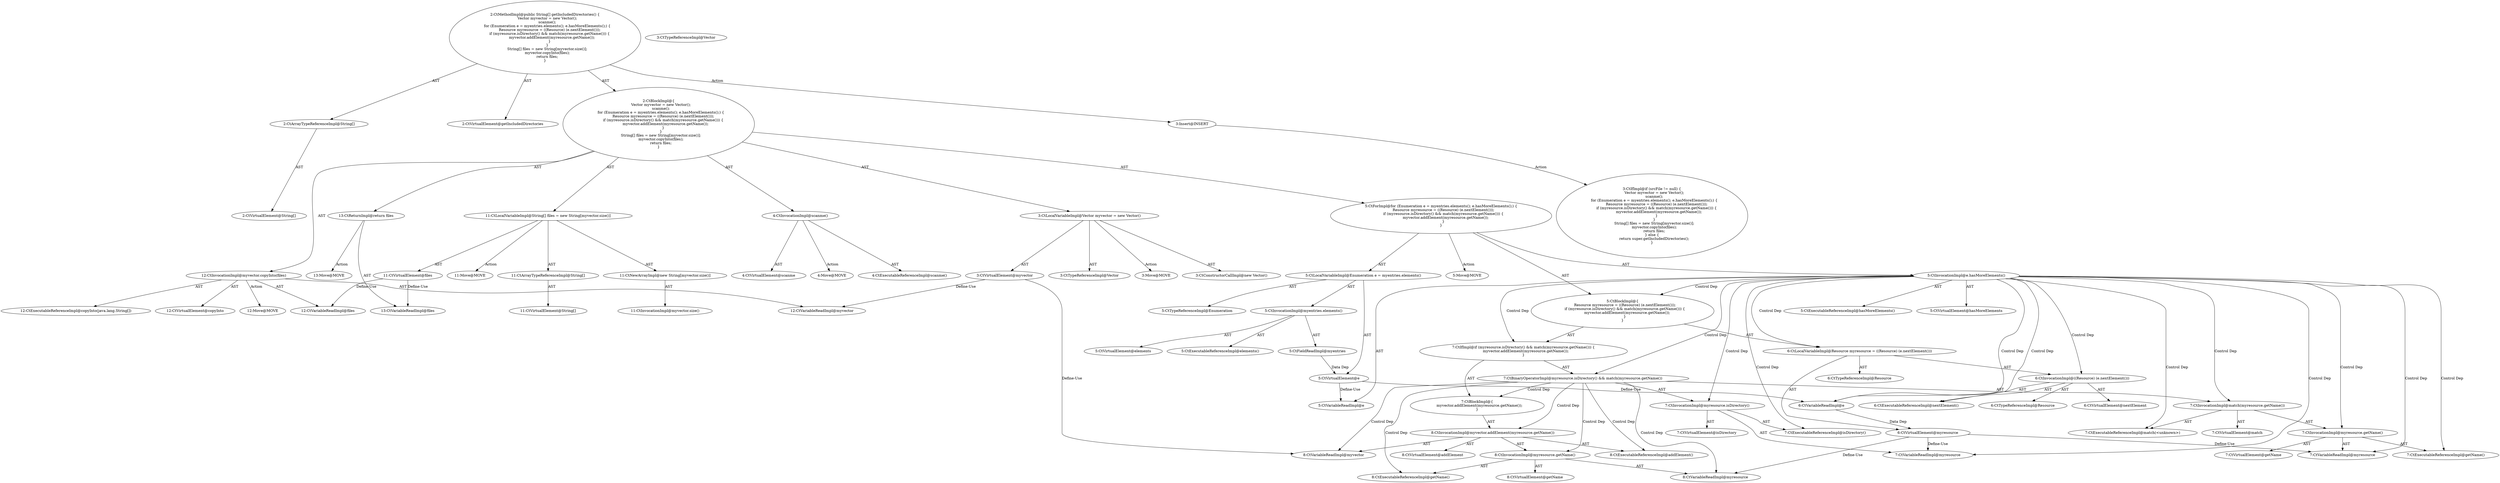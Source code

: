 digraph "getIncludedDirectories#?" {
0 [label="2:CtVirtualElement@String[]" shape=ellipse]
1 [label="2:CtArrayTypeReferenceImpl@String[]" shape=ellipse]
2 [label="2:CtVirtualElement@getIncludedDirectories" shape=ellipse]
3 [label="3:CtTypeReferenceImpl@Vector" shape=ellipse]
4 [label="3:CtTypeReferenceImpl@Vector" shape=ellipse]
5 [label="3:CtConstructorCallImpl@new Vector()" shape=ellipse]
6 [label="3:CtVirtualElement@myvector" shape=ellipse]
7 [label="3:CtLocalVariableImpl@Vector myvector = new Vector()" shape=ellipse]
8 [label="4:CtExecutableReferenceImpl@scanme()" shape=ellipse]
9 [label="4:CtVirtualElement@scanme" shape=ellipse]
10 [label="4:CtInvocationImpl@scanme()" shape=ellipse]
11 [label="5:CtTypeReferenceImpl@Enumeration" shape=ellipse]
12 [label="5:CtExecutableReferenceImpl@elements()" shape=ellipse]
13 [label="5:CtVirtualElement@elements" shape=ellipse]
14 [label="5:CtFieldReadImpl@myentries" shape=ellipse]
15 [label="5:CtInvocationImpl@myentries.elements()" shape=ellipse]
16 [label="5:CtVirtualElement@e" shape=ellipse]
17 [label="5:CtLocalVariableImpl@Enumeration e = myentries.elements()" shape=ellipse]
18 [label="5:CtExecutableReferenceImpl@hasMoreElements()" shape=ellipse]
19 [label="5:CtVirtualElement@hasMoreElements" shape=ellipse]
20 [label="5:CtVariableReadImpl@e" shape=ellipse]
21 [label="5:CtInvocationImpl@e.hasMoreElements()" shape=ellipse]
22 [label="6:CtTypeReferenceImpl@Resource" shape=ellipse]
23 [label="6:CtExecutableReferenceImpl@nextElement()" shape=ellipse]
24 [label="6:CtVirtualElement@nextElement" shape=ellipse]
25 [label="6:CtVariableReadImpl@e" shape=ellipse]
26 [label="6:CtInvocationImpl@((Resource) (e.nextElement()))" shape=ellipse]
27 [label="6:CtTypeReferenceImpl@Resource" shape=ellipse]
28 [label="6:CtVirtualElement@myresource" shape=ellipse]
29 [label="6:CtLocalVariableImpl@Resource myresource = ((Resource) (e.nextElement()))" shape=ellipse]
30 [label="7:CtExecutableReferenceImpl@isDirectory()" shape=ellipse]
31 [label="7:CtVirtualElement@isDirectory" shape=ellipse]
32 [label="7:CtVariableReadImpl@myresource" shape=ellipse]
33 [label="7:CtInvocationImpl@myresource.isDirectory()" shape=ellipse]
34 [label="7:CtExecutableReferenceImpl@match(<unknown>)" shape=ellipse]
35 [label="7:CtVirtualElement@match" shape=ellipse]
36 [label="7:CtExecutableReferenceImpl@getName()" shape=ellipse]
37 [label="7:CtVirtualElement@getName" shape=ellipse]
38 [label="7:CtVariableReadImpl@myresource" shape=ellipse]
39 [label="7:CtInvocationImpl@myresource.getName()" shape=ellipse]
40 [label="7:CtInvocationImpl@match(myresource.getName())" shape=ellipse]
41 [label="7:CtBinaryOperatorImpl@myresource.isDirectory() && match(myresource.getName())" shape=ellipse]
42 [label="8:CtExecutableReferenceImpl@addElement()" shape=ellipse]
43 [label="8:CtVirtualElement@addElement" shape=ellipse]
44 [label="8:CtVariableReadImpl@myvector" shape=ellipse]
45 [label="8:CtExecutableReferenceImpl@getName()" shape=ellipse]
46 [label="8:CtVirtualElement@getName" shape=ellipse]
47 [label="8:CtVariableReadImpl@myresource" shape=ellipse]
48 [label="8:CtInvocationImpl@myresource.getName()" shape=ellipse]
49 [label="8:CtInvocationImpl@myvector.addElement(myresource.getName())" shape=ellipse]
50 [label="7:CtBlockImpl@\{
    myvector.addElement(myresource.getName());
\}" shape=ellipse]
51 [label="7:CtIfImpl@if (myresource.isDirectory() && match(myresource.getName())) \{
    myvector.addElement(myresource.getName());
\}" shape=ellipse]
52 [label="5:CtBlockImpl@\{
    Resource myresource = ((Resource) (e.nextElement()));
    if (myresource.isDirectory() && match(myresource.getName())) \{
        myvector.addElement(myresource.getName());
    \}
\}" shape=ellipse]
53 [label="5:CtForImpl@for (Enumeration e = myentries.elements(); e.hasMoreElements();) \{
    Resource myresource = ((Resource) (e.nextElement()));
    if (myresource.isDirectory() && match(myresource.getName())) \{
        myvector.addElement(myresource.getName());
    \}
\}" shape=ellipse]
54 [label="11:CtVirtualElement@String[]" shape=ellipse]
55 [label="11:CtArrayTypeReferenceImpl@String[]" shape=ellipse]
56 [label="11:CtNewArrayImpl@new String[myvector.size()]" shape=ellipse]
57 [label="11:CtInvocationImpl@myvector.size()" shape=ellipse]
58 [label="11:CtVirtualElement@files" shape=ellipse]
59 [label="11:CtLocalVariableImpl@String[] files = new String[myvector.size()]" shape=ellipse]
60 [label="12:CtExecutableReferenceImpl@copyInto(java.lang.String[])" shape=ellipse]
61 [label="12:CtVirtualElement@copyInto" shape=ellipse]
62 [label="12:CtVariableReadImpl@myvector" shape=ellipse]
63 [label="12:CtVariableReadImpl@files" shape=ellipse]
64 [label="12:CtInvocationImpl@myvector.copyInto(files)" shape=ellipse]
65 [label="13:CtVariableReadImpl@files" shape=ellipse]
66 [label="13:CtReturnImpl@return files" shape=ellipse]
67 [label="2:CtBlockImpl@\{
    Vector myvector = new Vector();
    scanme();
    for (Enumeration e = myentries.elements(); e.hasMoreElements();) \{
        Resource myresource = ((Resource) (e.nextElement()));
        if (myresource.isDirectory() && match(myresource.getName())) \{
            myvector.addElement(myresource.getName());
        \}
    \}
    String[] files = new String[myvector.size()];
    myvector.copyInto(files);
    return files;
\}" shape=ellipse]
68 [label="2:CtMethodImpl@public String[] getIncludedDirectories() \{
    Vector myvector = new Vector();
    scanme();
    for (Enumeration e = myentries.elements(); e.hasMoreElements();) \{
        Resource myresource = ((Resource) (e.nextElement()));
        if (myresource.isDirectory() && match(myresource.getName())) \{
            myvector.addElement(myresource.getName());
        \}
    \}
    String[] files = new String[myvector.size()];
    myvector.copyInto(files);
    return files;
\}" shape=ellipse]
69 [label="3:Insert@INSERT" shape=ellipse]
70 [label="3:CtIfImpl@if (srcFile != null) \{
    Vector myvector = new Vector();
    scanme();
    for (Enumeration e = myentries.elements(); e.hasMoreElements();) \{
        Resource myresource = ((Resource) (e.nextElement()));
        if (myresource.isDirectory() && match(myresource.getName())) \{
            myvector.addElement(myresource.getName());
        \}
    \}
    String[] files = new String[myvector.size()];
    myvector.copyInto(files);
    return files;
\} else \{
    return super.getIncludedDirectories();
\}" shape=ellipse]
71 [label="3:Move@MOVE" shape=ellipse]
72 [label="4:Move@MOVE" shape=ellipse]
73 [label="5:Move@MOVE" shape=ellipse]
74 [label="11:Move@MOVE" shape=ellipse]
75 [label="12:Move@MOVE" shape=ellipse]
76 [label="13:Move@MOVE" shape=ellipse]
1 -> 0 [label="AST"];
6 -> 44 [label="Define-Use"];
6 -> 62 [label="Define-Use"];
7 -> 6 [label="AST"];
7 -> 3 [label="AST"];
7 -> 5 [label="AST"];
7 -> 71 [label="Action"];
10 -> 9 [label="AST"];
10 -> 8 [label="AST"];
10 -> 72 [label="Action"];
14 -> 16 [label="Data Dep"];
15 -> 13 [label="AST"];
15 -> 14 [label="AST"];
15 -> 12 [label="AST"];
16 -> 20 [label="Define-Use"];
16 -> 25 [label="Define-Use"];
17 -> 16 [label="AST"];
17 -> 11 [label="AST"];
17 -> 15 [label="AST"];
21 -> 19 [label="AST"];
21 -> 20 [label="AST"];
21 -> 18 [label="AST"];
21 -> 52 [label="Control Dep"];
21 -> 29 [label="Control Dep"];
21 -> 26 [label="Control Dep"];
21 -> 23 [label="Control Dep"];
21 -> 25 [label="Control Dep"];
21 -> 51 [label="Control Dep"];
21 -> 41 [label="Control Dep"];
21 -> 33 [label="Control Dep"];
21 -> 30 [label="Control Dep"];
21 -> 32 [label="Control Dep"];
21 -> 40 [label="Control Dep"];
21 -> 34 [label="Control Dep"];
21 -> 39 [label="Control Dep"];
21 -> 36 [label="Control Dep"];
21 -> 38 [label="Control Dep"];
25 -> 28 [label="Data Dep"];
26 -> 24 [label="AST"];
26 -> 27 [label="AST"];
26 -> 25 [label="AST"];
26 -> 23 [label="AST"];
28 -> 32 [label="Define-Use"];
28 -> 38 [label="Define-Use"];
28 -> 47 [label="Define-Use"];
29 -> 28 [label="AST"];
29 -> 22 [label="AST"];
29 -> 26 [label="AST"];
33 -> 31 [label="AST"];
33 -> 32 [label="AST"];
33 -> 30 [label="AST"];
39 -> 37 [label="AST"];
39 -> 38 [label="AST"];
39 -> 36 [label="AST"];
40 -> 35 [label="AST"];
40 -> 34 [label="AST"];
40 -> 39 [label="AST"];
41 -> 33 [label="AST"];
41 -> 40 [label="AST"];
41 -> 50 [label="Control Dep"];
41 -> 49 [label="Control Dep"];
41 -> 42 [label="Control Dep"];
41 -> 44 [label="Control Dep"];
41 -> 48 [label="Control Dep"];
41 -> 45 [label="Control Dep"];
41 -> 47 [label="Control Dep"];
48 -> 46 [label="AST"];
48 -> 47 [label="AST"];
48 -> 45 [label="AST"];
49 -> 43 [label="AST"];
49 -> 44 [label="AST"];
49 -> 42 [label="AST"];
49 -> 48 [label="AST"];
50 -> 49 [label="AST"];
51 -> 41 [label="AST"];
51 -> 50 [label="AST"];
52 -> 29 [label="AST"];
52 -> 51 [label="AST"];
53 -> 17 [label="AST"];
53 -> 21 [label="AST"];
53 -> 52 [label="AST"];
53 -> 73 [label="Action"];
55 -> 54 [label="AST"];
56 -> 57 [label="AST"];
58 -> 63 [label="Define-Use"];
58 -> 65 [label="Define-Use"];
59 -> 58 [label="AST"];
59 -> 55 [label="AST"];
59 -> 56 [label="AST"];
59 -> 74 [label="Action"];
64 -> 61 [label="AST"];
64 -> 62 [label="AST"];
64 -> 60 [label="AST"];
64 -> 63 [label="AST"];
64 -> 75 [label="Action"];
66 -> 65 [label="AST"];
66 -> 76 [label="Action"];
67 -> 7 [label="AST"];
67 -> 10 [label="AST"];
67 -> 53 [label="AST"];
67 -> 59 [label="AST"];
67 -> 64 [label="AST"];
67 -> 66 [label="AST"];
68 -> 2 [label="AST"];
68 -> 1 [label="AST"];
68 -> 67 [label="AST"];
68 -> 69 [label="Action"];
69 -> 70 [label="Action"];
}